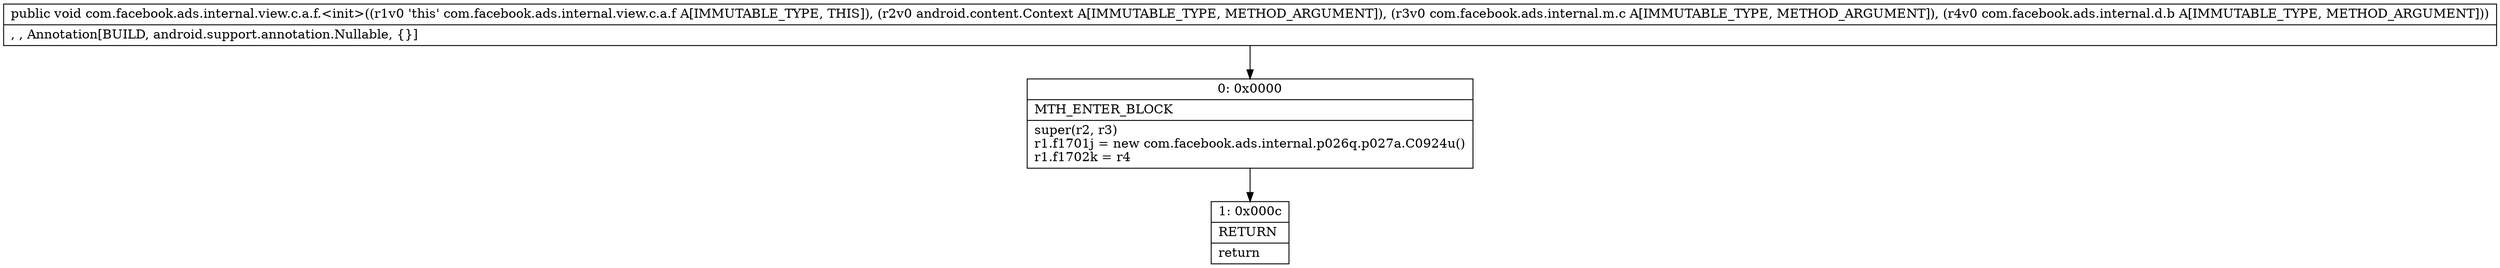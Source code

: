 digraph "CFG forcom.facebook.ads.internal.view.c.a.f.\<init\>(Landroid\/content\/Context;Lcom\/facebook\/ads\/internal\/m\/c;Lcom\/facebook\/ads\/internal\/d\/b;)V" {
Node_0 [shape=record,label="{0\:\ 0x0000|MTH_ENTER_BLOCK\l|super(r2, r3)\lr1.f1701j = new com.facebook.ads.internal.p026q.p027a.C0924u()\lr1.f1702k = r4\l}"];
Node_1 [shape=record,label="{1\:\ 0x000c|RETURN\l|return\l}"];
MethodNode[shape=record,label="{public void com.facebook.ads.internal.view.c.a.f.\<init\>((r1v0 'this' com.facebook.ads.internal.view.c.a.f A[IMMUTABLE_TYPE, THIS]), (r2v0 android.content.Context A[IMMUTABLE_TYPE, METHOD_ARGUMENT]), (r3v0 com.facebook.ads.internal.m.c A[IMMUTABLE_TYPE, METHOD_ARGUMENT]), (r4v0 com.facebook.ads.internal.d.b A[IMMUTABLE_TYPE, METHOD_ARGUMENT]))  | , , Annotation[BUILD, android.support.annotation.Nullable, \{\}]\l}"];
MethodNode -> Node_0;
Node_0 -> Node_1;
}

